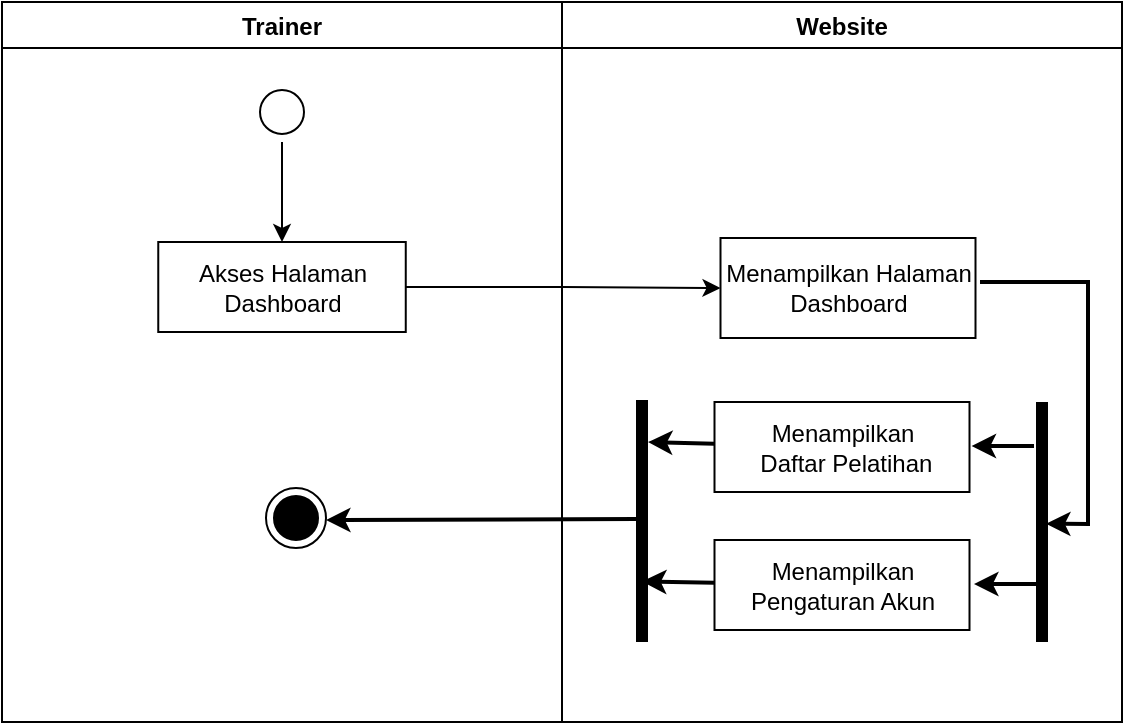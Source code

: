 <mxfile version="20.2.0" type="device"><diagram id="kX4cAhRSWKM7O2_sHUAN" name="Halaman-1"><mxGraphModel dx="1021" dy="462" grid="1" gridSize="10" guides="1" tooltips="1" connect="1" arrows="1" fold="1" page="1" pageScale="1" pageWidth="827" pageHeight="1169" math="0" shadow="0"><root><mxCell id="0"/><mxCell id="1" parent="0"/><mxCell id="bMTl8VaH8vls71ye3dzH-1" value="Website" style="swimlane;fillColor=none;" vertex="1" parent="1"><mxGeometry x="440" y="160" width="280" height="360" as="geometry"/></mxCell><mxCell id="bMTl8VaH8vls71ye3dzH-2" style="edgeStyle=none;rounded=0;orthogonalLoop=1;jettySize=auto;html=1;strokeWidth=2;entryX=0.507;entryY=0.4;entryDx=0;entryDy=0;entryPerimeter=0;" edge="1" parent="bMTl8VaH8vls71ye3dzH-1" target="bMTl8VaH8vls71ye3dzH-11"><mxGeometry relative="1" as="geometry"><mxPoint x="209" y="140" as="sourcePoint"/><mxPoint x="243" y="400" as="targetPoint"/><Array as="points"><mxPoint x="263" y="140"/><mxPoint x="263" y="261"/></Array></mxGeometry></mxCell><mxCell id="bMTl8VaH8vls71ye3dzH-3" value="Menampilkan Halaman&lt;br&gt;Dashboard" style="html=1;strokeColor=#000000;fillColor=default;" vertex="1" parent="bMTl8VaH8vls71ye3dzH-1"><mxGeometry x="79.25" y="118" width="127.5" height="50" as="geometry"/></mxCell><mxCell id="bMTl8VaH8vls71ye3dzH-4" style="edgeStyle=none;rounded=0;orthogonalLoop=1;jettySize=auto;html=1;entryX=0.174;entryY=0.35;entryDx=0;entryDy=0;entryPerimeter=0;strokeWidth=2;" edge="1" parent="bMTl8VaH8vls71ye3dzH-1" source="bMTl8VaH8vls71ye3dzH-5" target="bMTl8VaH8vls71ye3dzH-12"><mxGeometry relative="1" as="geometry"/></mxCell><mxCell id="bMTl8VaH8vls71ye3dzH-5" value="Menampilkan &lt;br&gt;&amp;nbsp;Daftar Pelatihan" style="html=1;strokeColor=#000000;fillColor=default;" vertex="1" parent="bMTl8VaH8vls71ye3dzH-1"><mxGeometry x="76.25" y="200" width="127.5" height="45" as="geometry"/></mxCell><mxCell id="bMTl8VaH8vls71ye3dzH-6" style="edgeStyle=none;rounded=0;orthogonalLoop=1;jettySize=auto;html=1;entryX=0.75;entryY=0.5;entryDx=0;entryDy=0;entryPerimeter=0;strokeWidth=2;" edge="1" parent="bMTl8VaH8vls71ye3dzH-1" source="bMTl8VaH8vls71ye3dzH-7" target="bMTl8VaH8vls71ye3dzH-12"><mxGeometry relative="1" as="geometry"/></mxCell><mxCell id="bMTl8VaH8vls71ye3dzH-7" value="Menampilkan&lt;br&gt;Pengaturan Akun" style="html=1;strokeColor=#000000;fillColor=default;" vertex="1" parent="bMTl8VaH8vls71ye3dzH-1"><mxGeometry x="76.25" y="269" width="127.5" height="45" as="geometry"/></mxCell><mxCell id="bMTl8VaH8vls71ye3dzH-11" value="" style="line;strokeWidth=6;html=1;labelBackgroundColor=#FFFFFF;direction=south;" vertex="1" parent="bMTl8VaH8vls71ye3dzH-1"><mxGeometry x="230" y="200" width="20" height="120" as="geometry"/></mxCell><mxCell id="bMTl8VaH8vls71ye3dzH-12" value="" style="line;strokeWidth=6;html=1;labelBackgroundColor=#FFFFFF;direction=south;" vertex="1" parent="bMTl8VaH8vls71ye3dzH-1"><mxGeometry x="30" y="199" width="20" height="121" as="geometry"/></mxCell><mxCell id="bMTl8VaH8vls71ye3dzH-16" style="edgeStyle=none;rounded=0;orthogonalLoop=1;jettySize=auto;html=1;entryX=0.4;entryY=0.248;entryDx=0;entryDy=0;entryPerimeter=0;strokeWidth=2;" edge="1" parent="bMTl8VaH8vls71ye3dzH-1"><mxGeometry relative="1" as="geometry"><mxPoint x="236" y="222.053" as="sourcePoint"/><mxPoint x="204.79" y="222.02" as="targetPoint"/></mxGeometry></mxCell><mxCell id="bMTl8VaH8vls71ye3dzH-17" style="edgeStyle=none;rounded=0;orthogonalLoop=1;jettySize=auto;html=1;entryX=0.4;entryY=0.248;entryDx=0;entryDy=0;entryPerimeter=0;strokeWidth=2;" edge="1" parent="bMTl8VaH8vls71ye3dzH-1"><mxGeometry relative="1" as="geometry"><mxPoint x="237.21" y="291.053" as="sourcePoint"/><mxPoint x="206" y="291.02" as="targetPoint"/></mxGeometry></mxCell><mxCell id="bMTl8VaH8vls71ye3dzH-22" value="Trainer" style="swimlane;fillColor=none;startSize=23;" vertex="1" parent="1"><mxGeometry x="160" y="160" width="280" height="360" as="geometry"/></mxCell><mxCell id="bMTl8VaH8vls71ye3dzH-23" style="edgeStyle=orthogonalEdgeStyle;rounded=0;orthogonalLoop=1;jettySize=auto;html=1;" edge="1" parent="bMTl8VaH8vls71ye3dzH-22" source="bMTl8VaH8vls71ye3dzH-24" target="bMTl8VaH8vls71ye3dzH-25"><mxGeometry relative="1" as="geometry"/></mxCell><mxCell id="bMTl8VaH8vls71ye3dzH-24" value="" style="ellipse;html=1;shape=startState;fillColor=default;strokeColor=#000000;" vertex="1" parent="bMTl8VaH8vls71ye3dzH-22"><mxGeometry x="125" y="40" width="30" height="30" as="geometry"/></mxCell><mxCell id="bMTl8VaH8vls71ye3dzH-25" value="Akses Halaman&lt;br&gt;Dashboard" style="html=1;strokeColor=#000000;fillColor=default;" vertex="1" parent="bMTl8VaH8vls71ye3dzH-22"><mxGeometry x="78.13" y="120" width="123.75" height="45" as="geometry"/></mxCell><mxCell id="bMTl8VaH8vls71ye3dzH-30" style="edgeStyle=none;rounded=0;orthogonalLoop=1;jettySize=auto;html=1;entryX=1;entryY=0.5;entryDx=0;entryDy=0;strokeWidth=2;" edge="1" parent="bMTl8VaH8vls71ye3dzH-22"><mxGeometry relative="1" as="geometry"><mxPoint x="317" y="258.53" as="sourcePoint"/><mxPoint x="162" y="259" as="targetPoint"/></mxGeometry></mxCell><mxCell id="bMTl8VaH8vls71ye3dzH-26" value="" style="ellipse;html=1;shape=endState;fillColor=#000000;strokeColor=#000000;" vertex="1" parent="bMTl8VaH8vls71ye3dzH-22"><mxGeometry x="132" y="243" width="30" height="30" as="geometry"/></mxCell><mxCell id="bMTl8VaH8vls71ye3dzH-27" style="edgeStyle=orthogonalEdgeStyle;rounded=0;orthogonalLoop=1;jettySize=auto;html=1;entryX=0;entryY=0.5;entryDx=0;entryDy=0;" edge="1" parent="1" source="bMTl8VaH8vls71ye3dzH-25" target="bMTl8VaH8vls71ye3dzH-3"><mxGeometry relative="1" as="geometry"/></mxCell></root></mxGraphModel></diagram></mxfile>
